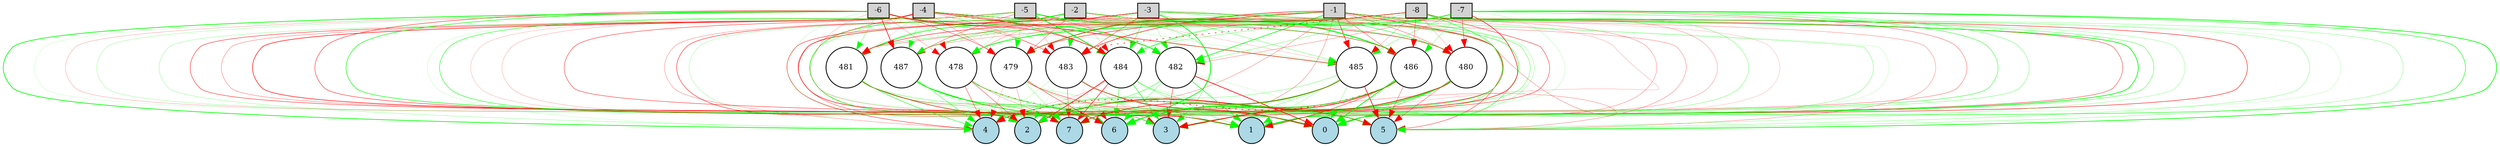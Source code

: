 digraph {
	node [fontsize=9 height=0.2 shape=circle width=0.2]
	-1 [fillcolor=lightgray shape=box style=filled]
	-2 [fillcolor=lightgray shape=box style=filled]
	-3 [fillcolor=lightgray shape=box style=filled]
	-4 [fillcolor=lightgray shape=box style=filled]
	-5 [fillcolor=lightgray shape=box style=filled]
	-6 [fillcolor=lightgray shape=box style=filled]
	-7 [fillcolor=lightgray shape=box style=filled]
	-8 [fillcolor=lightgray shape=box style=filled]
	0 [fillcolor=lightblue style=filled]
	1 [fillcolor=lightblue style=filled]
	2 [fillcolor=lightblue style=filled]
	3 [fillcolor=lightblue style=filled]
	4 [fillcolor=lightblue style=filled]
	5 [fillcolor=lightblue style=filled]
	6 [fillcolor=lightblue style=filled]
	7 [fillcolor=lightblue style=filled]
	480 [fillcolor=white style=filled]
	481 [fillcolor=white style=filled]
	482 [fillcolor=white style=filled]
	483 [fillcolor=white style=filled]
	484 [fillcolor=white style=filled]
	485 [fillcolor=white style=filled]
	486 [fillcolor=white style=filled]
	487 [fillcolor=white style=filled]
	478 [fillcolor=white style=filled]
	479 [fillcolor=white style=filled]
	-1 -> 478 [color=green penwidth=0.3245046653722546 style=solid]
	-1 -> 479 [color=red penwidth=0.5352584654477022 style=solid]
	-1 -> 480 [color=red penwidth=0.3086608631202804 style=solid]
	-1 -> 481 [color=green penwidth=0.3797223462596099 style=solid]
	-1 -> 482 [color=green penwidth=0.7678243159392785 style=solid]
	-1 -> 483 [color=red penwidth=0.5823468316253806 style=solid]
	-1 -> 484 [color=green penwidth=0.18782168006085748 style=solid]
	-1 -> 485 [color=red penwidth=0.6177361701926914 style=solid]
	-1 -> 486 [color=red penwidth=0.3312301574498016 style=solid]
	-1 -> 487 [color=red penwidth=0.2267097027746121 style=solid]
	-2 -> 478 [color=red penwidth=0.23718418303040395 style=solid]
	-2 -> 479 [color=red penwidth=0.304850447379149 style=solid]
	-2 -> 480 [color=green penwidth=0.40099602236325194 style=solid]
	-2 -> 481 [color=green penwidth=0.7388447585711958 style=solid]
	-2 -> 482 [color=green penwidth=0.2197945811201919 style=solid]
	-2 -> 483 [color=green penwidth=0.17550793617451937 style=solid]
	-2 -> 484 [color=red penwidth=0.13473031722244405 style=solid]
	-2 -> 485 [color=red penwidth=0.1365008806036963 style=solid]
	-2 -> 486 [color=green penwidth=0.2034937635981025 style=solid]
	-2 -> 487 [color=green penwidth=0.36982756431165376 style=solid]
	-3 -> 478 [color=green penwidth=0.26716938166708715 style=solid]
	-3 -> 479 [color=green penwidth=0.10803741919831251 style=solid]
	-3 -> 480 [color=green penwidth=0.38247509656350376 style=solid]
	-3 -> 481 [color=red penwidth=0.29310132513338527 style=solid]
	-3 -> 482 [color=green penwidth=0.19207820683824056 style=solid]
	-3 -> 483 [color=red penwidth=0.36885224186272614 style=solid]
	-3 -> 484 [color=green penwidth=0.41194741825244807 style=solid]
	-3 -> 485 [color=green penwidth=0.29437872416500777 style=solid]
	-3 -> 486 [color=green penwidth=0.29207610657403793 style=solid]
	-3 -> 487 [color=green penwidth=0.3417286112801583 style=dotted]
	-4 -> 478 [color=red penwidth=0.19761289438045126 style=dotted]
	-4 -> 479 [color=red penwidth=0.2426800619843638 style=solid]
	-4 -> 480 [color=red penwidth=0.26827335316370526 style=solid]
	-4 -> 481 [color=red penwidth=0.10220014152146212 style=solid]
	-4 -> 482 [color=red penwidth=0.24003316914686876 style=solid]
	-4 -> 483 [color=red penwidth=0.2232762879635183 style=solid]
	-4 -> 484 [color=red penwidth=0.3362854255597757 style=solid]
	-4 -> 485 [color=red penwidth=0.5969734315845161 style=solid]
	-4 -> 486 [color=green penwidth=0.4726489745869823 style=solid]
	-4 -> 487 [color=green penwidth=0.22200207896062651 style=solid]
	-5 -> 478 [color=green penwidth=0.14845248094772953 style=solid]
	-5 -> 479 [color=green penwidth=0.25747276722081736 style=solid]
	-5 -> 480 [color=green penwidth=0.18717532846588691 style=solid]
	-5 -> 481 [color=green penwidth=0.26053806336955143 style=solid]
	-5 -> 482 [color=red penwidth=0.267622556880312 style=solid]
	-5 -> 483 [color=red penwidth=0.17064255119290017 style=solid]
	-5 -> 484 [color=green penwidth=1.0107525466872314 style=solid]
	-5 -> 485 [color=green penwidth=0.13365513181023653 style=solid]
	-5 -> 486 [color=green penwidth=0.9782019968236406 style=solid]
	-5 -> 487 [color=red penwidth=0.3320911245848724 style=solid]
	-6 -> 478 [color=red penwidth=0.19088477312652613 style=solid]
	-6 -> 479 [color=red penwidth=0.3811686009292371 style=solid]
	-6 -> 480 [color=red penwidth=0.30666390021643075 style=solid]
	-6 -> 481 [color=green penwidth=0.293935376089132 style=solid]
	-6 -> 482 [color=green penwidth=0.8543727666807007 style=solid]
	-6 -> 483 [color=red penwidth=0.28363315115278986 style=solid]
	-6 -> 484 [color=red penwidth=0.5760905737474393 style=solid]
	-6 -> 485 [color=green penwidth=0.14461538538457788 style=solid]
	-6 -> 486 [color=red penwidth=0.34250268171365295 style=solid]
	-6 -> 487 [color=red penwidth=0.7045057156647668 style=solid]
	-7 -> 478 [color=green penwidth=0.7398967123416326 style=solid]
	-7 -> 479 [color=green penwidth=0.5942863168846606 style=solid]
	-7 -> 480 [color=red penwidth=0.41371764191595906 style=solid]
	-7 -> 481 [color=red penwidth=0.13161429324769025 style=solid]
	-7 -> 482 [color=red penwidth=0.24324787578242996 style=solid]
	-7 -> 483 [color=green penwidth=0.10773445293842246 style=solid]
	-7 -> 484 [color=green penwidth=0.5086547837211641 style=solid]
	-7 -> 485 [color=green penwidth=0.30184604999469633 style=solid]
	-7 -> 486 [color=green penwidth=0.24730540827115904 style=solid]
	-7 -> 487 [color=red penwidth=0.2058152610005583 style=solid]
	-8 -> 478 [color=green penwidth=0.30641989086275584 style=solid]
	-8 -> 479 [color=red penwidth=0.4812871377345823 style=solid]
	-8 -> 480 [color=red penwidth=0.16508633451254978 style=solid]
	-8 -> 481 [color=red penwidth=0.4819791273290168 style=solid]
	-8 -> 482 [color=green penwidth=0.28305151747987467 style=solid]
	-8 -> 483 [color=red penwidth=0.6649640536215283 style=dotted]
	-8 -> 484 [color=green penwidth=0.2892879376940673 style=solid]
	-8 -> 485 [color=red penwidth=0.18368938713143182 style=solid]
	-8 -> 486 [color=red penwidth=0.3514604310163838 style=solid]
	-8 -> 487 [color=green penwidth=0.20122161361920765 style=solid]
	478 -> 0 [color=green penwidth=0.3374518374645906 style=solid]
	478 -> 1 [color=green penwidth=0.22949932177274898 style=solid]
	478 -> 2 [color=red penwidth=0.3771765452464988 style=solid]
	478 -> 3 [color=red penwidth=0.2143754122982076 style=dotted]
	478 -> 4 [color=red penwidth=0.3842184492123145 style=solid]
	478 -> 5 [color=red penwidth=0.3188178236158359 style=dotted]
	478 -> 6 [color=green penwidth=0.3029861464761841 style=solid]
	478 -> 7 [color=red penwidth=0.19030958865636194 style=solid]
	479 -> 0 [color=red penwidth=0.1840966900619542 style=solid]
	479 -> 1 [color=green penwidth=0.18567984525462902 style=solid]
	479 -> 2 [color=red penwidth=0.2274947164738755 style=solid]
	479 -> 3 [color=green penwidth=0.2275534416162602 style=solid]
	479 -> 4 [color=red penwidth=0.15355946302189433 style=solid]
	479 -> 5 [color=red penwidth=0.29277121048021004 style=solid]
	479 -> 6 [color=red penwidth=0.412577186723993 style=solid]
	479 -> 7 [color=green penwidth=0.23492426767705413 style=solid]
	480 -> 0 [color=green penwidth=0.5375699703696709 style=solid]
	480 -> 1 [color=green penwidth=0.7388365234822714 style=solid]
	480 -> 2 [color=red penwidth=1.0148173693470195 style=solid]
	480 -> 3 [color=green penwidth=0.4618648831099632 style=solid]
	480 -> 4 [color=green penwidth=0.3943782758514859 style=solid]
	480 -> 5 [color=red penwidth=0.3204399889307439 style=solid]
	480 -> 6 [color=green penwidth=0.4173950945921584 style=solid]
	480 -> 7 [color=red penwidth=0.3416337082541248 style=solid]
	481 -> 0 [color=green penwidth=0.4407053169820707 style=solid]
	481 -> 1 [color=red penwidth=0.5607612878631812 style=solid]
	481 -> 2 [color=green penwidth=0.2723049564805765 style=solid]
	481 -> 3 [color=green penwidth=0.14386439411268181 style=solid]
	481 -> 4 [color=green penwidth=0.507961891742091 style=solid]
	481 -> 5 [color=green penwidth=0.32289148206396423 style=solid]
	481 -> 6 [color=red penwidth=0.16670069893992273 style=solid]
	481 -> 7 [color=red penwidth=0.1750439801875912 style=solid]
	482 -> 0 [color=red penwidth=0.790492066153408 style=solid]
	482 -> 1 [color=green penwidth=0.5840385768155244 style=solid]
	482 -> 2 [color=green penwidth=0.29004251640822054 style=solid]
	482 -> 3 [color=red penwidth=0.4403295221335639 style=solid]
	482 -> 4 [color=green penwidth=0.122235202371377 style=solid]
	482 -> 5 [color=green penwidth=0.10893855566135524 style=solid]
	482 -> 6 [color=green penwidth=0.26302514988613457 style=solid]
	482 -> 7 [color=green penwidth=0.13387076318925883 style=solid]
	483 -> 0 [color=red penwidth=0.7282108045724953 style=solid]
	483 -> 1 [color=green penwidth=0.29795674567424457 style=solid]
	483 -> 2 [color=green penwidth=0.10043539248334851 style=solid]
	483 -> 3 [color=red penwidth=0.1412221450123664 style=solid]
	483 -> 4 [color=green penwidth=0.16015006567538265 style=solid]
	483 -> 5 [color=red penwidth=0.16589875443850133 style=solid]
	483 -> 6 [color=red penwidth=0.15494961596849866 style=dotted]
	483 -> 7 [color=red penwidth=0.3533985836619128 style=solid]
	484 -> 0 [color=green penwidth=0.15702012222560213 style=solid]
	484 -> 1 [color=green penwidth=0.27155690564031254 style=solid]
	484 -> 2 [color=red penwidth=0.7511225975678798 style=solid]
	484 -> 3 [color=green penwidth=0.5735515114718788 style=solid]
	484 -> 4 [color=red penwidth=0.16447162623671613 style=solid]
	484 -> 5 [color=green penwidth=0.30802686019171177 style=solid]
	484 -> 6 [color=green penwidth=0.4366978017095978 style=solid]
	484 -> 7 [color=red penwidth=0.6138419476755923 style=solid]
	485 -> 0 [color=green penwidth=0.22985847546455204 style=solid]
	485 -> 1 [color=green penwidth=0.1897398424936544 style=solid]
	485 -> 2 [color=green penwidth=0.9257213999843509 style=solid]
	485 -> 3 [color=green penwidth=0.2771192169503308 style=solid]
	485 -> 4 [color=green penwidth=0.2867048084809668 style=solid]
	485 -> 5 [color=red penwidth=0.7374287895438892 style=solid]
	485 -> 6 [color=green penwidth=0.4911770722263057 style=solid]
	485 -> 7 [color=red penwidth=0.4530576023092979 style=solid]
	486 -> 0 [color=green penwidth=0.9409724132817571 style=solid]
	486 -> 1 [color=red penwidth=0.4565323062679487 style=solid]
	486 -> 2 [color=green penwidth=0.1634373712233917 style=dotted]
	486 -> 3 [color=red penwidth=0.807370060998079 style=solid]
	486 -> 4 [color=red penwidth=0.760496728780038 style=dotted]
	486 -> 5 [color=red penwidth=0.30441557037076794 style=solid]
	486 -> 6 [color=green penwidth=0.8114066397309495 style=solid]
	486 -> 7 [color=red penwidth=0.18384261292892268 style=solid]
	487 -> 0 [color=red penwidth=0.5364607089443938 style=solid]
	487 -> 1 [color=green penwidth=0.16691867136500022 style=solid]
	487 -> 2 [color=green penwidth=0.16230231519880578 style=solid]
	487 -> 3 [color=green penwidth=0.13750578861179658 style=solid]
	487 -> 4 [color=green penwidth=0.4030344220682177 style=solid]
	487 -> 5 [color=green penwidth=0.6917062073160112 style=solid]
	487 -> 6 [color=green penwidth=0.6790252655482508 style=solid]
	487 -> 7 [color=green penwidth=0.21921610128519897 style=solid]
	-1 -> 0 [color=red penwidth=0.5307245273006616 style=solid]
	-1 -> 1 [color=red penwidth=0.4056320381248313 style=solid]
	-1 -> 2 [color=red penwidth=0.26216232399767847 style=solid]
	-1 -> 3 [color=green penwidth=0.2036343639778091 style=solid]
	-1 -> 4 [color=red penwidth=0.245134194668305 style=solid]
	-1 -> 5 [color=green penwidth=0.24886898808614874 style=solid]
	-1 -> 6 [color=green penwidth=0.34360100388836323 style=solid]
	-1 -> 7 [color=red penwidth=0.559548265310309 style=solid]
	-2 -> 0 [color=red penwidth=0.2416884367137033 style=solid]
	-2 -> 1 [color=red penwidth=0.16392055883190637 style=solid]
	-2 -> 2 [color=red penwidth=0.47986146332281365 style=solid]
	-2 -> 3 [color=green penwidth=0.3013559213014292 style=solid]
	-2 -> 4 [color=red penwidth=0.23797117632033035 style=solid]
	-2 -> 5 [color=red penwidth=0.23847294431057584 style=solid]
	-2 -> 6 [color=green penwidth=0.6063915849839451 style=solid]
	-2 -> 7 [color=green penwidth=0.18685189159659227 style=solid]
	-3 -> 0 [color=green penwidth=0.12105050243250878 style=solid]
	-3 -> 1 [color=green penwidth=0.2674659502257716 style=solid]
	-3 -> 2 [color=red penwidth=0.6042650809359511 style=solid]
	-3 -> 3 [color=red penwidth=0.2496531148820894 style=solid]
	-3 -> 4 [color=red penwidth=0.46451657468577623 style=solid]
	-3 -> 5 [color=green penwidth=0.215045362095604 style=solid]
	-3 -> 6 [color=green penwidth=0.8687867610176524 style=solid]
	-3 -> 7 [color=red penwidth=0.2023475117466142 style=dotted]
	-4 -> 0 [color=green penwidth=0.20523800179775764 style=solid]
	-4 -> 1 [color=red penwidth=0.4406316070323202 style=solid]
	-4 -> 2 [color=red penwidth=0.4651982631120555 style=solid]
	-4 -> 3 [color=red penwidth=0.34257611140968347 style=solid]
	-4 -> 4 [color=green penwidth=0.21338289218122913 style=solid]
	-4 -> 5 [color=red penwidth=0.4087331299653585 style=solid]
	-4 -> 6 [color=red penwidth=0.6411595022396137 style=solid]
	-4 -> 7 [color=red penwidth=0.275711749735869 style=solid]
	-5 -> 0 [color=green penwidth=0.4713214862845371 style=solid]
	-5 -> 1 [color=green penwidth=0.32747966756633273 style=solid]
	-5 -> 2 [color=green penwidth=0.5275992904900046 style=solid]
	-5 -> 3 [color=green penwidth=0.1503821050456104 style=solid]
	-5 -> 4 [color=green penwidth=0.1134422595453549 style=solid]
	-5 -> 5 [color=red penwidth=0.2547987668765366 style=solid]
	-5 -> 6 [color=red penwidth=0.17264581439679805 style=solid]
	-5 -> 7 [color=red penwidth=0.14771814042222256 style=solid]
	-6 -> 0 [color=green penwidth=0.615219354166644 style=solid]
	-6 -> 1 [color=red penwidth=0.46725551269336474 style=solid]
	-6 -> 2 [color=green penwidth=0.106296500650481 style=solid]
	-6 -> 3 [color=green penwidth=0.13810111470890526 style=solid]
	-6 -> 4 [color=green penwidth=0.8348099844964709 style=solid]
	-6 -> 5 [color=red penwidth=0.1539675954882006 style=solid]
	-6 -> 6 [color=green penwidth=0.19176121592734363 style=solid]
	-6 -> 7 [color=red penwidth=0.18036129745535626 style=solid]
	-7 -> 0 [color=green penwidth=0.5671289802250808 style=solid]
	-7 -> 1 [color=green penwidth=0.37826538614634286 style=solid]
	-7 -> 2 [color=red penwidth=0.308296135108135 style=solid]
	-7 -> 3 [color=green penwidth=0.1374499932593209 style=solid]
	-7 -> 4 [color=red penwidth=0.6421397838776963 style=solid]
	-7 -> 5 [color=green penwidth=0.814841754475662 style=solid]
	-7 -> 6 [color=green penwidth=0.285931626199044 style=solid]
	-7 -> 7 [color=green penwidth=0.4471501564512451 style=solid]
	-8 -> 0 [color=green penwidth=0.12465988573632206 style=solid]
	-8 -> 1 [color=green penwidth=0.8239363992048357 style=solid]
	-8 -> 2 [color=red penwidth=0.21371131438776775 style=solid]
	-8 -> 3 [color=red penwidth=0.43654963764979327 style=solid]
	-8 -> 4 [color=green penwidth=0.5228595062272551 style=solid]
	-8 -> 5 [color=green penwidth=0.24804758881270583 style=solid]
	-8 -> 6 [color=red penwidth=0.1335730475094154 style=solid]
	-8 -> 7 [color=green penwidth=0.2761046417990191 style=solid]
}
